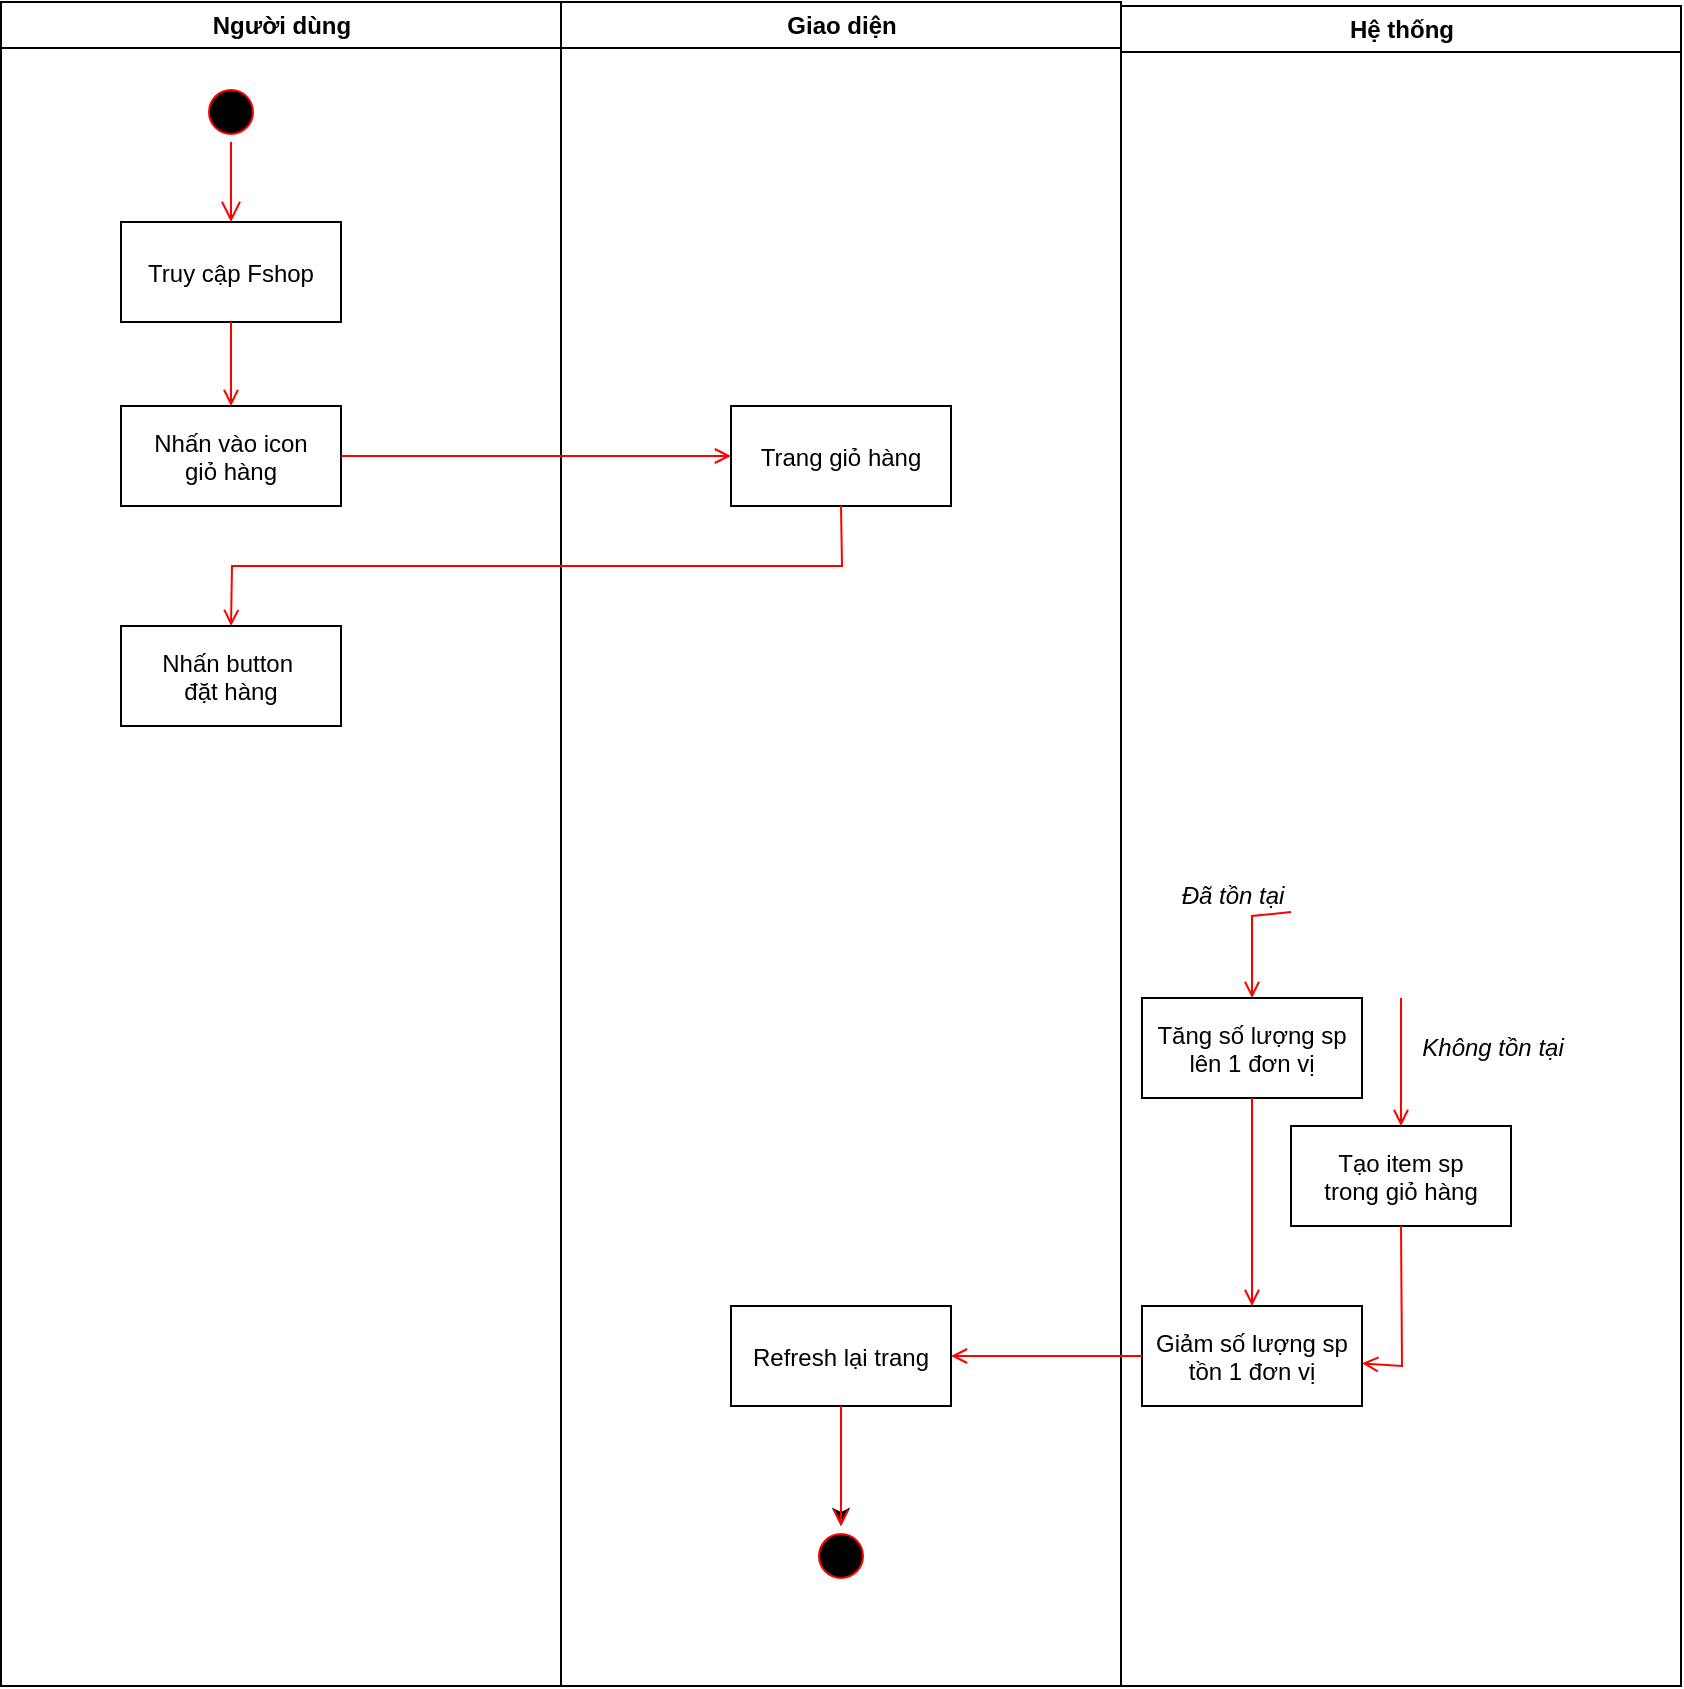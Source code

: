 <mxfile version="14.8.5" type="github">
  <diagram id="HsAwxhYzKf-S3YLzliP9" name="Page-1">
    <mxGraphModel dx="549" dy="495" grid="1" gridSize="10" guides="1" tooltips="1" connect="1" arrows="1" fold="1" page="1" pageScale="1" pageWidth="827" pageHeight="1169" math="0" shadow="0">
      <root>
        <mxCell id="0" />
        <mxCell id="1" parent="0" />
        <mxCell id="honk8JcK8nrwYl9ZCn5K-1" value="Người dùng" style="swimlane;whiteSpace=wrap" vertex="1" parent="1">
          <mxGeometry x="164.5" y="128" width="280" height="842" as="geometry" />
        </mxCell>
        <mxCell id="honk8JcK8nrwYl9ZCn5K-2" value="" style="ellipse;shape=startState;fillColor=#000000;strokeColor=#ff0000;" vertex="1" parent="honk8JcK8nrwYl9ZCn5K-1">
          <mxGeometry x="100" y="40" width="30" height="30" as="geometry" />
        </mxCell>
        <mxCell id="honk8JcK8nrwYl9ZCn5K-3" value="" style="edgeStyle=elbowEdgeStyle;elbow=horizontal;verticalAlign=bottom;endArrow=open;endSize=8;strokeColor=#FF0000;endFill=1;rounded=0" edge="1" parent="honk8JcK8nrwYl9ZCn5K-1" source="honk8JcK8nrwYl9ZCn5K-2" target="honk8JcK8nrwYl9ZCn5K-4">
          <mxGeometry x="100" y="40" as="geometry">
            <mxPoint x="115" y="110" as="targetPoint" />
          </mxGeometry>
        </mxCell>
        <mxCell id="honk8JcK8nrwYl9ZCn5K-4" value="Truy cập Fshop" style="" vertex="1" parent="honk8JcK8nrwYl9ZCn5K-1">
          <mxGeometry x="60" y="110" width="110" height="50" as="geometry" />
        </mxCell>
        <mxCell id="honk8JcK8nrwYl9ZCn5K-5" value="Nhấn vào icon &#xa;giỏ hàng" style="" vertex="1" parent="honk8JcK8nrwYl9ZCn5K-1">
          <mxGeometry x="60" y="202" width="110" height="50" as="geometry" />
        </mxCell>
        <mxCell id="honk8JcK8nrwYl9ZCn5K-6" value="" style="endArrow=open;strokeColor=#FF0000;endFill=1;rounded=0" edge="1" parent="honk8JcK8nrwYl9ZCn5K-1" source="honk8JcK8nrwYl9ZCn5K-4" target="honk8JcK8nrwYl9ZCn5K-5">
          <mxGeometry relative="1" as="geometry" />
        </mxCell>
        <mxCell id="honk8JcK8nrwYl9ZCn5K-33" value="Nhấn button &#xa;đặt hàng" style="" vertex="1" parent="honk8JcK8nrwYl9ZCn5K-1">
          <mxGeometry x="60" y="312" width="110" height="50" as="geometry" />
        </mxCell>
        <mxCell id="honk8JcK8nrwYl9ZCn5K-7" value="Giao diện" style="swimlane;whiteSpace=wrap" vertex="1" parent="1">
          <mxGeometry x="444.5" y="128" width="280" height="842" as="geometry" />
        </mxCell>
        <mxCell id="honk8JcK8nrwYl9ZCn5K-8" value="" style="edgeStyle=orthogonalEdgeStyle;rounded=0;orthogonalLoop=1;jettySize=auto;html=1;" edge="1" parent="honk8JcK8nrwYl9ZCn5K-7" source="honk8JcK8nrwYl9ZCn5K-9" target="honk8JcK8nrwYl9ZCn5K-10">
          <mxGeometry relative="1" as="geometry" />
        </mxCell>
        <mxCell id="honk8JcK8nrwYl9ZCn5K-9" value="Refresh lại trang" style="" vertex="1" parent="honk8JcK8nrwYl9ZCn5K-7">
          <mxGeometry x="85" y="652" width="110" height="50" as="geometry" />
        </mxCell>
        <mxCell id="honk8JcK8nrwYl9ZCn5K-10" value="" style="ellipse;shape=startState;fillColor=#000000;strokeColor=#ff0000;" vertex="1" parent="honk8JcK8nrwYl9ZCn5K-7">
          <mxGeometry x="125" y="762" width="30" height="30" as="geometry" />
        </mxCell>
        <mxCell id="honk8JcK8nrwYl9ZCn5K-11" value="" style="endArrow=open;strokeColor=#FF0000;endFill=1;rounded=0;exitX=0.5;exitY=1;exitDx=0;exitDy=0;entryX=0.5;entryY=0;entryDx=0;entryDy=0;" edge="1" parent="honk8JcK8nrwYl9ZCn5K-7" source="honk8JcK8nrwYl9ZCn5K-9" target="honk8JcK8nrwYl9ZCn5K-10">
          <mxGeometry relative="1" as="geometry">
            <mxPoint x="135.5" y="572" as="sourcePoint" />
            <mxPoint x="135.5" y="614" as="targetPoint" />
          </mxGeometry>
        </mxCell>
        <mxCell id="honk8JcK8nrwYl9ZCn5K-32" value="Trang giỏ hàng" style="" vertex="1" parent="honk8JcK8nrwYl9ZCn5K-7">
          <mxGeometry x="85" y="202" width="110" height="50" as="geometry" />
        </mxCell>
        <mxCell id="honk8JcK8nrwYl9ZCn5K-14" value="Hệ thống" style="swimlane;whiteSpace=wrap" vertex="1" parent="1">
          <mxGeometry x="724.5" y="130" width="280" height="840" as="geometry" />
        </mxCell>
        <mxCell id="honk8JcK8nrwYl9ZCn5K-17" value="Không tồn tại" style="text;html=1;align=center;verticalAlign=middle;resizable=0;points=[];autosize=1;strokeColor=none;fontStyle=2" vertex="1" parent="honk8JcK8nrwYl9ZCn5K-14">
          <mxGeometry x="140.5" y="511" width="90" height="20" as="geometry" />
        </mxCell>
        <mxCell id="honk8JcK8nrwYl9ZCn5K-19" value="Tạo item sp &#xa;trong giỏ hàng" style="" vertex="1" parent="honk8JcK8nrwYl9ZCn5K-14">
          <mxGeometry x="85" y="560" width="110" height="50" as="geometry" />
        </mxCell>
        <mxCell id="honk8JcK8nrwYl9ZCn5K-20" value="" style="endArrow=open;strokeColor=#FF0000;endFill=1;rounded=0;exitX=0.5;exitY=1;exitDx=0;exitDy=0;entryX=0.5;entryY=0;entryDx=0;entryDy=0;" edge="1" parent="honk8JcK8nrwYl9ZCn5K-14" target="honk8JcK8nrwYl9ZCn5K-19">
          <mxGeometry relative="1" as="geometry">
            <mxPoint x="140" y="496" as="sourcePoint" />
            <mxPoint x="146.5" y="542" as="targetPoint" />
          </mxGeometry>
        </mxCell>
        <mxCell id="honk8JcK8nrwYl9ZCn5K-21" value="Tăng số lượng sp&#xa;lên 1 đơn vị" style="" vertex="1" parent="honk8JcK8nrwYl9ZCn5K-14">
          <mxGeometry x="10.5" y="496" width="110" height="50" as="geometry" />
        </mxCell>
        <mxCell id="honk8JcK8nrwYl9ZCn5K-22" value="" style="endArrow=open;strokeColor=#FF0000;endFill=1;rounded=0;exitX=0;exitY=0.5;exitDx=0;exitDy=0;entryX=0.5;entryY=0;entryDx=0;entryDy=0;" edge="1" parent="honk8JcK8nrwYl9ZCn5K-14" target="honk8JcK8nrwYl9ZCn5K-21">
          <mxGeometry relative="1" as="geometry">
            <mxPoint x="85" y="453" as="sourcePoint" />
            <mxPoint x="-84.5" y="455" as="targetPoint" />
            <Array as="points">
              <mxPoint x="65.5" y="455" />
            </Array>
          </mxGeometry>
        </mxCell>
        <mxCell id="honk8JcK8nrwYl9ZCn5K-23" value="Giảm số lượng sp&#xa;tồn 1 đơn vị" style="" vertex="1" parent="honk8JcK8nrwYl9ZCn5K-14">
          <mxGeometry x="10.5" y="650" width="110" height="50" as="geometry" />
        </mxCell>
        <mxCell id="honk8JcK8nrwYl9ZCn5K-24" value="" style="endArrow=open;strokeColor=#FF0000;endFill=1;rounded=0;exitX=0.5;exitY=1;exitDx=0;exitDy=0;" edge="1" parent="honk8JcK8nrwYl9ZCn5K-14" source="honk8JcK8nrwYl9ZCn5K-19" target="honk8JcK8nrwYl9ZCn5K-23">
          <mxGeometry relative="1" as="geometry">
            <mxPoint x="155.5" y="600" as="sourcePoint" />
            <mxPoint x="95.5" y="680" as="targetPoint" />
            <Array as="points">
              <mxPoint x="140.5" y="680" />
            </Array>
          </mxGeometry>
        </mxCell>
        <mxCell id="honk8JcK8nrwYl9ZCn5K-25" value="" style="endArrow=open;strokeColor=#FF0000;endFill=1;rounded=0;exitX=0.5;exitY=1;exitDx=0;exitDy=0;entryX=0.5;entryY=0;entryDx=0;entryDy=0;" edge="1" parent="honk8JcK8nrwYl9ZCn5K-14" source="honk8JcK8nrwYl9ZCn5K-21" target="honk8JcK8nrwYl9ZCn5K-23">
          <mxGeometry relative="1" as="geometry">
            <mxPoint x="55.5" y="610" as="sourcePoint" />
            <mxPoint x="55.5" y="674" as="targetPoint" />
          </mxGeometry>
        </mxCell>
        <mxCell id="honk8JcK8nrwYl9ZCn5K-26" value="Đã tồn tại" style="text;html=1;align=center;verticalAlign=middle;resizable=0;points=[];autosize=1;strokeColor=none;fontStyle=2" vertex="1" parent="honk8JcK8nrwYl9ZCn5K-14">
          <mxGeometry x="20.5" y="435" width="70" height="20" as="geometry" />
        </mxCell>
        <mxCell id="honk8JcK8nrwYl9ZCn5K-29" value="" style="endArrow=open;strokeColor=#FF0000;endFill=1;rounded=0;exitX=1;exitY=0.5;exitDx=0;exitDy=0;entryX=0;entryY=0.5;entryDx=0;entryDy=0;" edge="1" parent="1" source="honk8JcK8nrwYl9ZCn5K-5" target="honk8JcK8nrwYl9ZCn5K-32">
          <mxGeometry relative="1" as="geometry">
            <mxPoint x="334.5" y="478" as="sourcePoint" />
            <mxPoint x="520" y="360" as="targetPoint" />
            <Array as="points" />
          </mxGeometry>
        </mxCell>
        <mxCell id="honk8JcK8nrwYl9ZCn5K-31" value="" style="endArrow=open;strokeColor=#FF0000;endFill=1;rounded=0;exitX=0;exitY=0.5;exitDx=0;exitDy=0;" edge="1" parent="1" source="honk8JcK8nrwYl9ZCn5K-23" target="honk8JcK8nrwYl9ZCn5K-9">
          <mxGeometry relative="1" as="geometry">
            <mxPoint x="824.5" y="447" as="sourcePoint" />
            <mxPoint x="650" y="447" as="targetPoint" />
            <Array as="points" />
          </mxGeometry>
        </mxCell>
        <mxCell id="honk8JcK8nrwYl9ZCn5K-13" value="" style="endArrow=open;strokeColor=#FF0000;endFill=1;rounded=0;exitX=0.5;exitY=1;exitDx=0;exitDy=0;entryX=0.5;entryY=0;entryDx=0;entryDy=0;" edge="1" parent="1" source="honk8JcK8nrwYl9ZCn5K-32" target="honk8JcK8nrwYl9ZCn5K-33">
          <mxGeometry relative="1" as="geometry">
            <mxPoint x="530" y="437" as="sourcePoint" />
            <mxPoint x="280" y="410" as="targetPoint" />
            <Array as="points">
              <mxPoint x="585" y="410" />
              <mxPoint x="280" y="410" />
            </Array>
          </mxGeometry>
        </mxCell>
      </root>
    </mxGraphModel>
  </diagram>
</mxfile>
